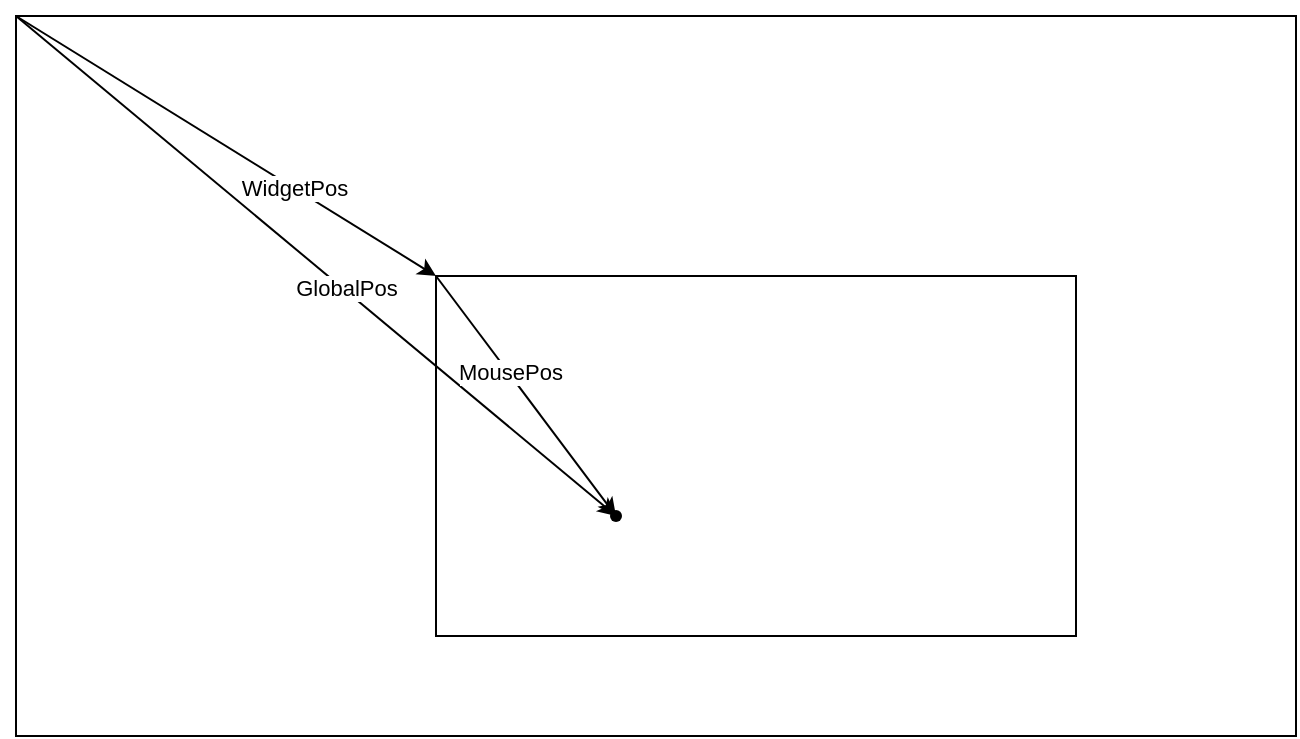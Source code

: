 <mxfile version="16.5.1" type="device"><diagram id="l3lzNw1G2ZMepzWClO6z" name="第 1 页"><mxGraphModel dx="1422" dy="905" grid="1" gridSize="10" guides="1" tooltips="1" connect="1" arrows="1" fold="1" page="1" pageScale="1" pageWidth="827" pageHeight="1169" math="0" shadow="0"><root><mxCell id="0"/><mxCell id="1" parent="0"/><mxCell id="x9qB6gLmAaNOZk7m7w_r-1" value="" style="rounded=0;whiteSpace=wrap;html=1;" vertex="1" parent="1"><mxGeometry x="80" y="80" width="640" height="360" as="geometry"/></mxCell><mxCell id="x9qB6gLmAaNOZk7m7w_r-2" value="" style="rounded=0;whiteSpace=wrap;html=1;" vertex="1" parent="1"><mxGeometry x="290" y="210" width="320" height="180" as="geometry"/></mxCell><mxCell id="x9qB6gLmAaNOZk7m7w_r-3" value="" style="endArrow=classic;html=1;rounded=0;exitX=0;exitY=0;exitDx=0;exitDy=0;entryX=0;entryY=0;entryDx=0;entryDy=0;" edge="1" parent="1" source="x9qB6gLmAaNOZk7m7w_r-1" target="x9qB6gLmAaNOZk7m7w_r-2"><mxGeometry width="50" height="50" relative="1" as="geometry"><mxPoint x="340" y="470" as="sourcePoint"/><mxPoint x="390" y="420" as="targetPoint"/></mxGeometry></mxCell><mxCell id="x9qB6gLmAaNOZk7m7w_r-7" value="WidgetPos" style="edgeLabel;html=1;align=center;verticalAlign=middle;resizable=0;points=[];" vertex="1" connectable="0" parent="x9qB6gLmAaNOZk7m7w_r-3"><mxGeometry x="0.324" relative="1" as="geometry"><mxPoint as="offset"/></mxGeometry></mxCell><mxCell id="x9qB6gLmAaNOZk7m7w_r-4" value="" style="shape=waypoint;sketch=0;fillStyle=solid;size=6;pointerEvents=1;points=[];fillColor=none;resizable=0;rotatable=0;perimeter=centerPerimeter;snapToPoint=1;" vertex="1" parent="1"><mxGeometry x="360" y="310" width="40" height="40" as="geometry"/></mxCell><mxCell id="x9qB6gLmAaNOZk7m7w_r-5" value="" style="endArrow=classic;html=1;rounded=0;exitX=0;exitY=0;exitDx=0;exitDy=0;entryX=0.55;entryY=0.675;entryDx=0;entryDy=0;entryPerimeter=0;" edge="1" parent="1" source="x9qB6gLmAaNOZk7m7w_r-1" target="x9qB6gLmAaNOZk7m7w_r-4"><mxGeometry width="50" height="50" relative="1" as="geometry"><mxPoint x="340" y="470" as="sourcePoint"/><mxPoint x="390" y="420" as="targetPoint"/></mxGeometry></mxCell><mxCell id="x9qB6gLmAaNOZk7m7w_r-8" value="GlobalPos" style="edgeLabel;html=1;align=center;verticalAlign=middle;resizable=0;points=[];" vertex="1" connectable="0" parent="x9qB6gLmAaNOZk7m7w_r-5"><mxGeometry x="0.095" y="1" relative="1" as="geometry"><mxPoint as="offset"/></mxGeometry></mxCell><mxCell id="x9qB6gLmAaNOZk7m7w_r-6" value="" style="endArrow=classic;html=1;rounded=0;exitX=0;exitY=0;exitDx=0;exitDy=0;entryX=0.6;entryY=0.6;entryDx=0;entryDy=0;entryPerimeter=0;" edge="1" parent="1" source="x9qB6gLmAaNOZk7m7w_r-2" target="x9qB6gLmAaNOZk7m7w_r-4"><mxGeometry width="50" height="50" relative="1" as="geometry"><mxPoint x="340" y="470" as="sourcePoint"/><mxPoint x="390" y="420" as="targetPoint"/></mxGeometry></mxCell><mxCell id="x9qB6gLmAaNOZk7m7w_r-9" value="MousePos" style="edgeLabel;html=1;align=center;verticalAlign=middle;resizable=0;points=[];" vertex="1" connectable="0" parent="x9qB6gLmAaNOZk7m7w_r-6"><mxGeometry x="-0.192" y="1" relative="1" as="geometry"><mxPoint as="offset"/></mxGeometry></mxCell></root></mxGraphModel></diagram></mxfile>